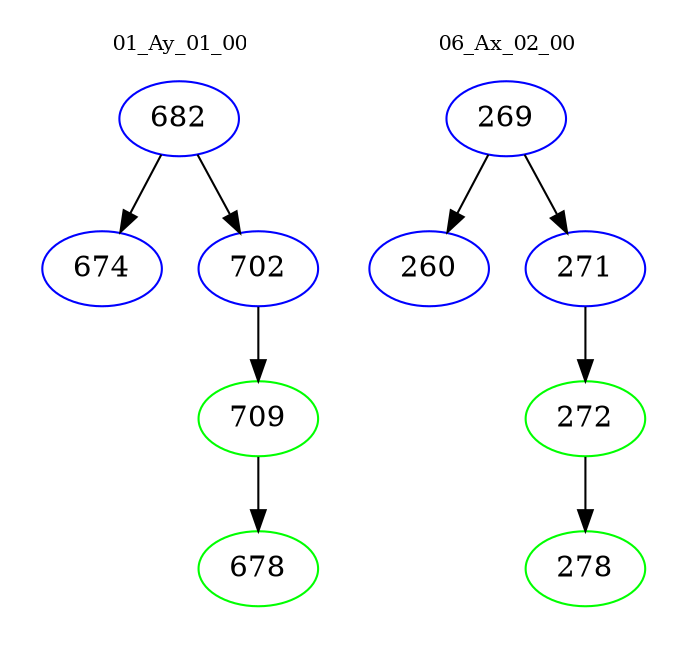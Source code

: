 digraph{
subgraph cluster_0 {
color = white
label = "01_Ay_01_00";
fontsize=10;
T0_682 [label="682", color="blue"]
T0_682 -> T0_674 [color="black"]
T0_674 [label="674", color="blue"]
T0_682 -> T0_702 [color="black"]
T0_702 [label="702", color="blue"]
T0_702 -> T0_709 [color="black"]
T0_709 [label="709", color="green"]
T0_709 -> T0_678 [color="black"]
T0_678 [label="678", color="green"]
}
subgraph cluster_1 {
color = white
label = "06_Ax_02_00";
fontsize=10;
T1_269 [label="269", color="blue"]
T1_269 -> T1_260 [color="black"]
T1_260 [label="260", color="blue"]
T1_269 -> T1_271 [color="black"]
T1_271 [label="271", color="blue"]
T1_271 -> T1_272 [color="black"]
T1_272 [label="272", color="green"]
T1_272 -> T1_278 [color="black"]
T1_278 [label="278", color="green"]
}
}
